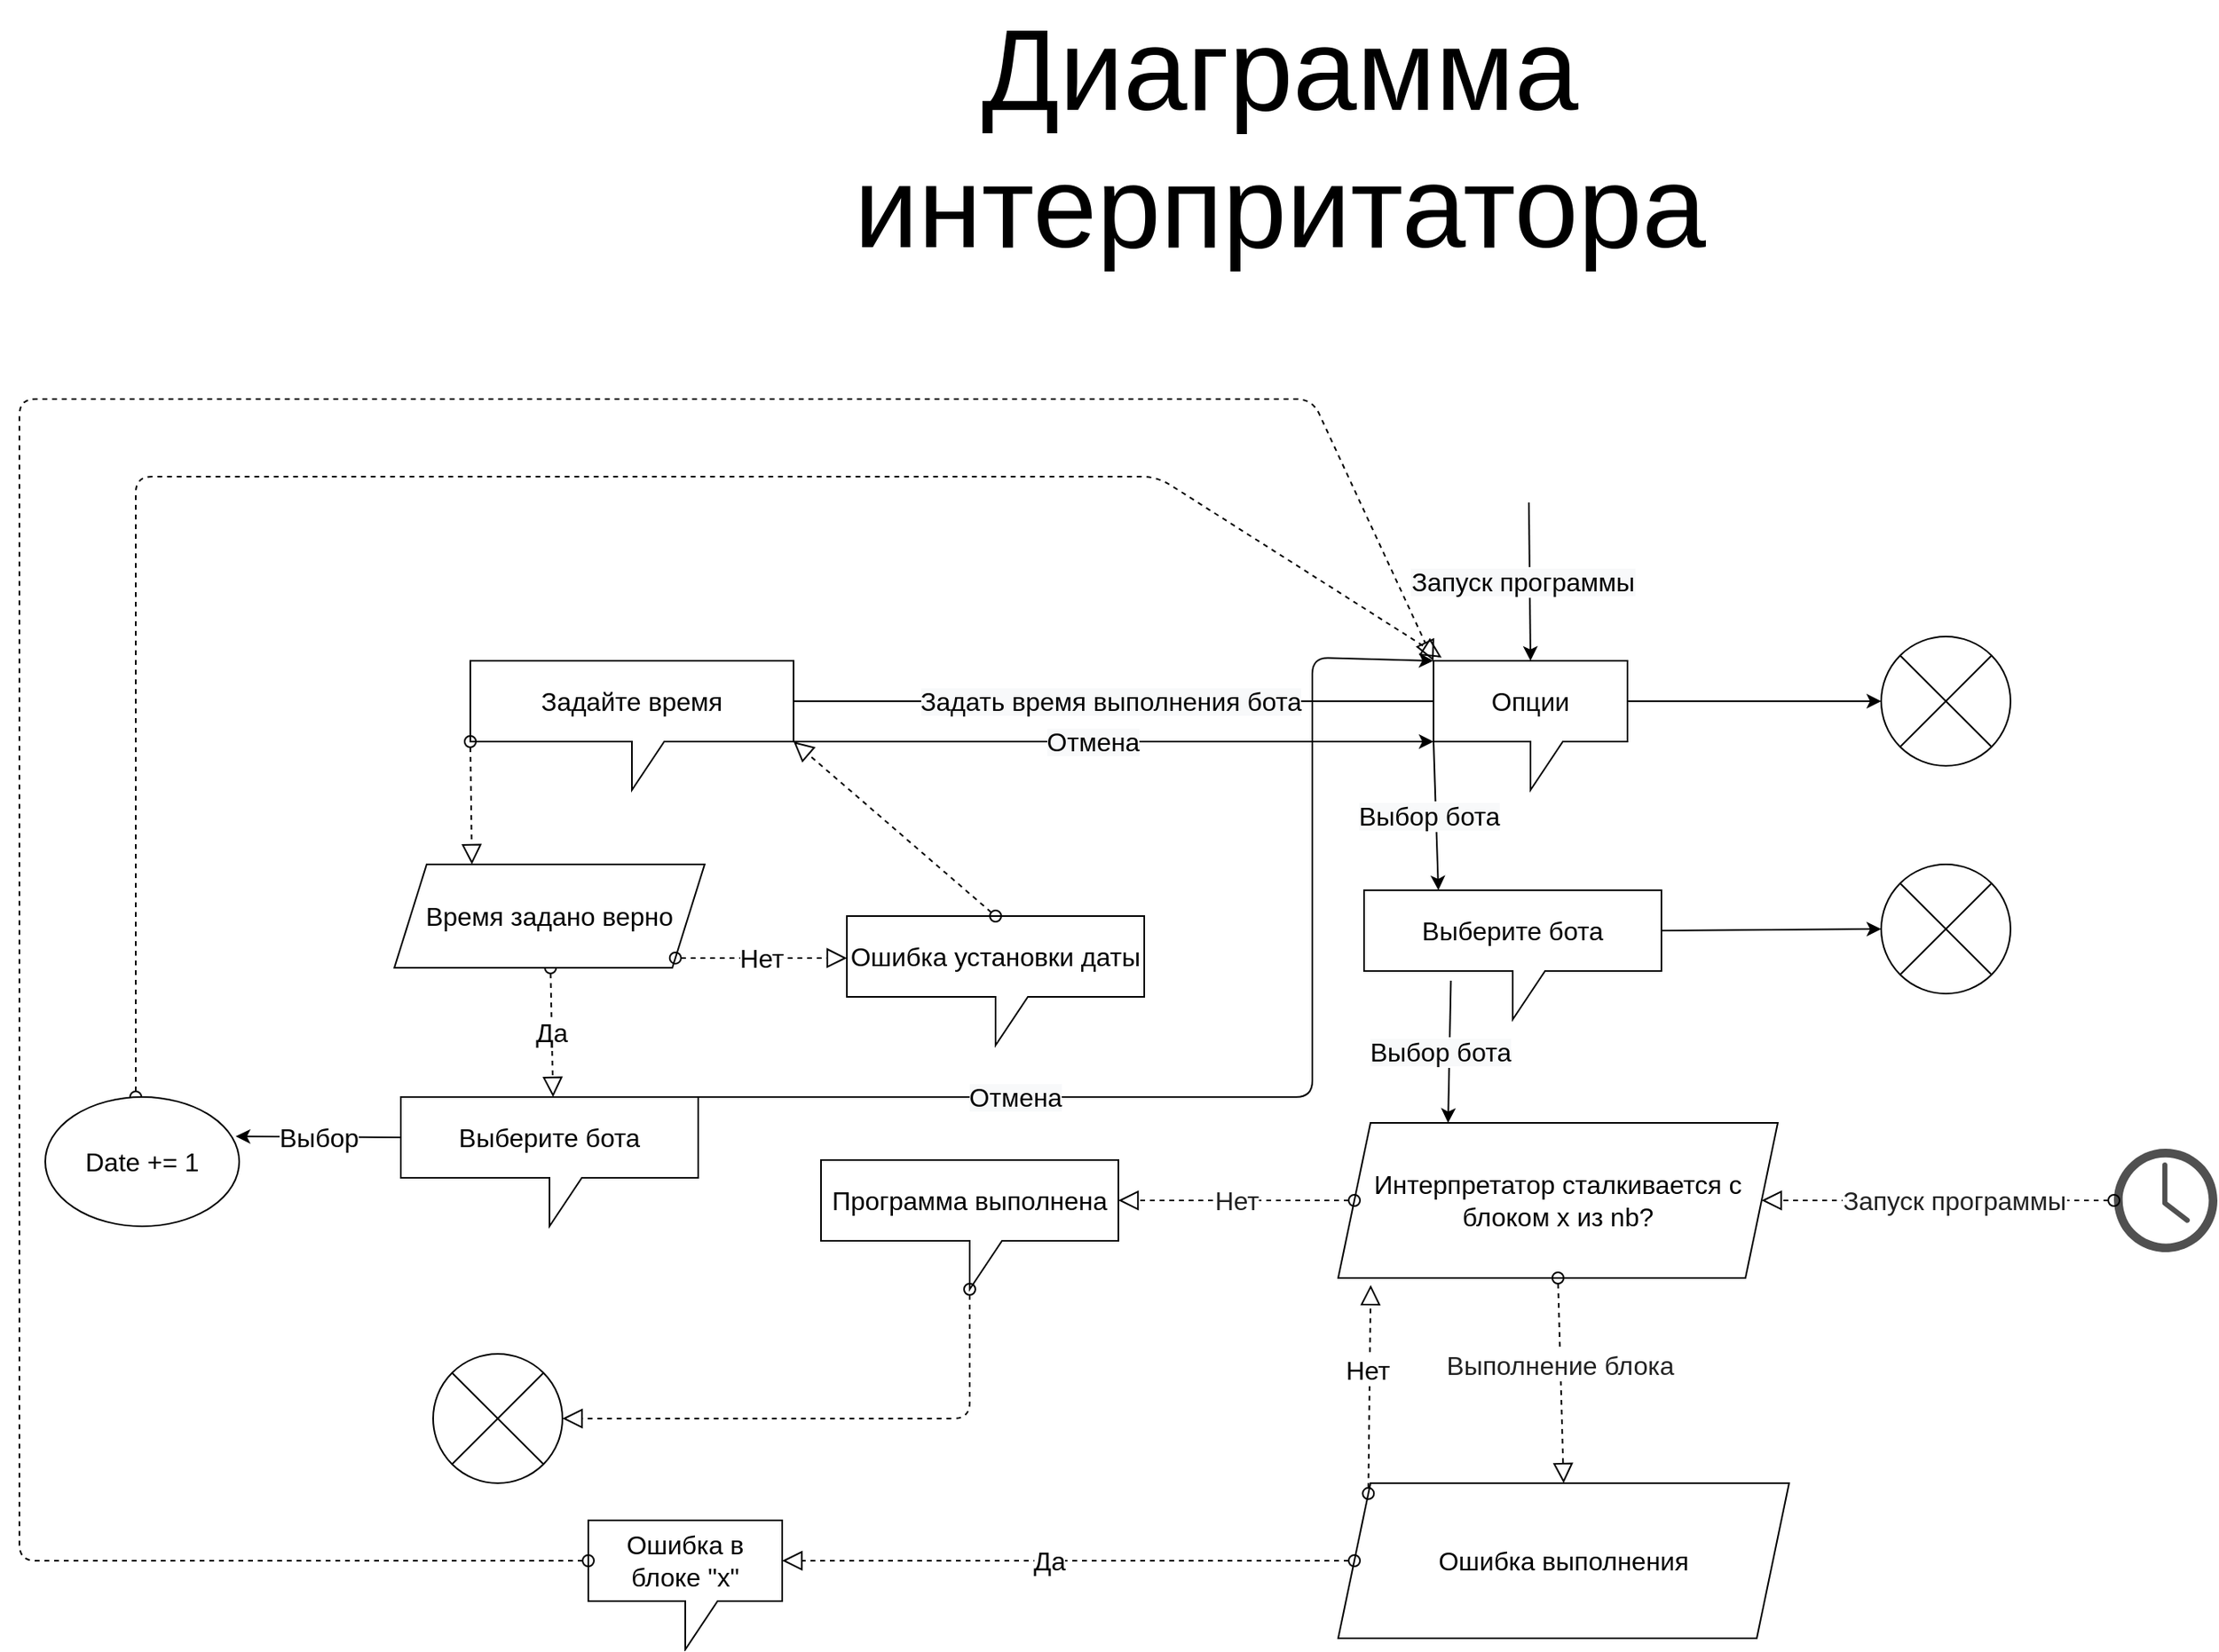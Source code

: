 <mxfile version="13.8.9" type="device"><diagram id="QBqy_jW14wOdCSK7h51d" name="Page-1"><mxGraphModel dx="1574" dy="2810" grid="1" gridSize="16" guides="1" tooltips="1" connect="1" arrows="1" fold="1" page="1" pageScale="1" pageWidth="827" pageHeight="1169" math="0" shadow="0"><root><mxCell id="0"/><mxCell id="1" parent="0"/><mxCell id="OvT4VHUGfJcoTWOGY5_C-1" value="&lt;font style=&quot;font-size: 71px&quot;&gt;Диаграмма интерпритатора&lt;br&gt;&lt;br&gt;&lt;/font&gt;" style="text;html=1;strokeColor=none;fillColor=none;align=center;verticalAlign=middle;whiteSpace=wrap;rounded=0;" parent="1" vertex="1"><mxGeometry x="305" y="-2064" width="630" height="210" as="geometry"/></mxCell><mxCell id="OvT4VHUGfJcoTWOGY5_C-4" value="вы" style="endArrow=classic;html=1;entryX=0.5;entryY=0;entryDx=0;entryDy=0;entryPerimeter=0;" parent="1" edge="1" target="aeJeW7G-2zIanx6ASoJL-40"><mxGeometry relative="1" as="geometry"><mxPoint x="774" y="-1776" as="sourcePoint"/><mxPoint x="773.587" y="-1604.35" as="targetPoint"/></mxGeometry></mxCell><mxCell id="OvT4VHUGfJcoTWOGY5_C-5" value="&lt;span style=&quot;font-size: 16px ; background-color: rgb(248 , 249 , 250)&quot;&gt;Запуск программы&lt;/span&gt;" style="edgeLabel;resizable=0;html=1;align=center;verticalAlign=middle;" parent="OvT4VHUGfJcoTWOGY5_C-4" connectable="0" vertex="1"><mxGeometry relative="1" as="geometry"><mxPoint x="-5" as="offset"/></mxGeometry></mxCell><mxCell id="aeJeW7G-2zIanx6ASoJL-1" value="" style="pointerEvents=1;shadow=0;dashed=0;html=1;strokeColor=none;fillColor=#505050;labelPosition=center;verticalLabelPosition=bottom;verticalAlign=top;outlineConnect=0;align=center;shape=mxgraph.office.concepts.clock;" vertex="1" parent="1"><mxGeometry x="1136" y="-1376" width="64" height="64" as="geometry"/></mxCell><mxCell id="aeJeW7G-2zIanx6ASoJL-2" value="" style="startArrow=oval;startFill=0;startSize=7;endArrow=block;endFill=0;endSize=10;dashed=1;html=1;entryX=1;entryY=0.5;entryDx=0;entryDy=0;" edge="1" parent="1" source="aeJeW7G-2zIanx6ASoJL-1" target="aeJeW7G-2zIanx6ASoJL-5"><mxGeometry width="100" relative="1" as="geometry"><mxPoint x="496" y="-1680" as="sourcePoint"/><mxPoint x="570.413" y="-1604.35" as="targetPoint"/></mxGeometry></mxCell><mxCell id="aeJeW7G-2zIanx6ASoJL-3" value="&lt;div style=&quot;text-align: left; font-size: 16px;&quot;&gt;&lt;font color=&quot;#222222&quot; face=&quot;arial, sans-serif&quot; style=&quot;font-size: 16px;&quot;&gt;&lt;span style=&quot;font-size: 16px;&quot;&gt;Запуск программы&lt;/span&gt;&lt;/font&gt;&lt;/div&gt;" style="edgeLabel;html=1;align=center;verticalAlign=middle;resizable=0;points=[];fontSize=16;" vertex="1" connectable="0" parent="aeJeW7G-2zIanx6ASoJL-2"><mxGeometry x="-0.348" y="5" relative="1" as="geometry"><mxPoint x="-28.0" y="-5.0" as="offset"/></mxGeometry></mxCell><mxCell id="aeJeW7G-2zIanx6ASoJL-5" value="Интерпретатор сталкивается с блоком x из nb?" style="shape=parallelogram;perimeter=parallelogramPerimeter;whiteSpace=wrap;html=1;fixedSize=1;fontSize=16;" vertex="1" parent="1"><mxGeometry x="656" y="-1392" width="272" height="96" as="geometry"/></mxCell><mxCell id="aeJeW7G-2zIanx6ASoJL-10" value="" style="startArrow=oval;startFill=0;startSize=7;endArrow=block;endFill=0;endSize=10;dashed=1;html=1;exitX=0;exitY=0.5;exitDx=0;exitDy=0;entryX=0;entryY=0;entryDx=184;entryDy=25;entryPerimeter=0;" edge="1" parent="1" source="aeJeW7G-2zIanx6ASoJL-5" target="aeJeW7G-2zIanx6ASoJL-12"><mxGeometry width="100" relative="1" as="geometry"><mxPoint x="585.304" y="-1705" as="sourcePoint"/><mxPoint x="352" y="-1552" as="targetPoint"/></mxGeometry></mxCell><mxCell id="aeJeW7G-2zIanx6ASoJL-11" value="&lt;div style=&quot;text-align: left ; font-size: 16px&quot;&gt;&lt;font color=&quot;#222222&quot; face=&quot;arial, sans-serif&quot;&gt;Нет&lt;/font&gt;&lt;/div&gt;" style="edgeLabel;html=1;align=center;verticalAlign=middle;resizable=0;points=[];fontSize=16;" vertex="1" connectable="0" parent="aeJeW7G-2zIanx6ASoJL-10"><mxGeometry x="-0.348" y="5" relative="1" as="geometry"><mxPoint x="-25.67" y="-5.0" as="offset"/></mxGeometry></mxCell><mxCell id="aeJeW7G-2zIanx6ASoJL-12" value="Программа выполнена" style="shape=callout;whiteSpace=wrap;html=1;perimeter=calloutPerimeter;fontSize=16;" vertex="1" parent="1"><mxGeometry x="336" y="-1369" width="184" height="80" as="geometry"/></mxCell><mxCell id="aeJeW7G-2zIanx6ASoJL-14" value="" style="startArrow=oval;startFill=0;startSize=7;endArrow=block;endFill=0;endSize=10;dashed=1;html=1;exitX=0;exitY=0;exitDx=92;exitDy=80;exitPerimeter=0;entryX=1;entryY=0.5;entryDx=0;entryDy=0;" edge="1" parent="1" source="aeJeW7G-2zIanx6ASoJL-12" target="aeJeW7G-2zIanx6ASoJL-26"><mxGeometry width="100" relative="1" as="geometry"><mxPoint x="171" y="-1536" as="sourcePoint"/><mxPoint x="128" y="-1351" as="targetPoint"/><Array as="points"><mxPoint x="428" y="-1209"/></Array></mxGeometry></mxCell><mxCell id="aeJeW7G-2zIanx6ASoJL-17" value="Выберите бота" style="shape=callout;whiteSpace=wrap;html=1;perimeter=calloutPerimeter;fontSize=16;" vertex="1" parent="1"><mxGeometry x="672" y="-1536" width="184" height="80" as="geometry"/></mxCell><mxCell id="aeJeW7G-2zIanx6ASoJL-20" value="" style="shape=sumEllipse;perimeter=ellipsePerimeter;whiteSpace=wrap;html=1;backgroundOutline=1;fontSize=16;" vertex="1" parent="1"><mxGeometry x="992" y="-1552" width="80" height="80" as="geometry"/></mxCell><mxCell id="aeJeW7G-2zIanx6ASoJL-23" value="" style="endArrow=classic;html=1;fontSize=16;exitX=0;exitY=0;exitDx=184;exitDy=25;exitPerimeter=0;entryX=0;entryY=0.5;entryDx=0;entryDy=0;" edge="1" parent="1" source="aeJeW7G-2zIanx6ASoJL-17" target="aeJeW7G-2zIanx6ASoJL-20"><mxGeometry width="50" height="50" relative="1" as="geometry"><mxPoint x="576" y="-1390" as="sourcePoint"/><mxPoint x="626" y="-1440" as="targetPoint"/></mxGeometry></mxCell><mxCell id="aeJeW7G-2zIanx6ASoJL-24" value="вы" style="endArrow=classic;html=1;exitX=0.292;exitY=0.7;exitDx=0;exitDy=0;exitPerimeter=0;entryX=0.25;entryY=0;entryDx=0;entryDy=0;" edge="1" parent="1" source="aeJeW7G-2zIanx6ASoJL-17" target="aeJeW7G-2zIanx6ASoJL-5"><mxGeometry relative="1" as="geometry"><mxPoint x="790" y="-1760" as="sourcePoint"/><mxPoint x="786" y="-1392" as="targetPoint"/></mxGeometry></mxCell><mxCell id="aeJeW7G-2zIanx6ASoJL-25" value="&lt;span style=&quot;font-size: 16px ; background-color: rgb(248 , 249 , 250)&quot;&gt;Выбор бота&lt;/span&gt;" style="edgeLabel;resizable=0;html=1;align=center;verticalAlign=middle;" connectable="0" vertex="1" parent="aeJeW7G-2zIanx6ASoJL-24"><mxGeometry relative="1" as="geometry"><mxPoint x="-6" as="offset"/></mxGeometry></mxCell><mxCell id="aeJeW7G-2zIanx6ASoJL-26" value="" style="shape=sumEllipse;perimeter=ellipsePerimeter;whiteSpace=wrap;html=1;backgroundOutline=1;fontSize=16;" vertex="1" parent="1"><mxGeometry x="96" y="-1249" width="80" height="80" as="geometry"/></mxCell><mxCell id="aeJeW7G-2zIanx6ASoJL-27" value="" style="startArrow=oval;startFill=0;startSize=7;endArrow=block;endFill=0;endSize=10;dashed=1;html=1;exitX=0.5;exitY=1;exitDx=0;exitDy=0;entryX=0.5;entryY=0;entryDx=0;entryDy=0;" edge="1" parent="1" source="aeJeW7G-2zIanx6ASoJL-5" target="aeJeW7G-2zIanx6ASoJL-29"><mxGeometry width="100" relative="1" as="geometry"><mxPoint x="766.217" y="-1296.002" as="sourcePoint"/><mxPoint x="761.78" y="-1168.33" as="targetPoint"/></mxGeometry></mxCell><mxCell id="aeJeW7G-2zIanx6ASoJL-28" value="&lt;div style=&quot;text-align: left ; font-size: 16px&quot;&gt;&lt;font color=&quot;#222222&quot; face=&quot;arial, sans-serif&quot;&gt;Выполнение блока&lt;/font&gt;&lt;/div&gt;" style="edgeLabel;html=1;align=center;verticalAlign=middle;resizable=0;points=[];fontSize=16;" vertex="1" connectable="0" parent="aeJeW7G-2zIanx6ASoJL-27"><mxGeometry x="-0.348" y="5" relative="1" as="geometry"><mxPoint x="-5.0" y="11.99" as="offset"/></mxGeometry></mxCell><mxCell id="aeJeW7G-2zIanx6ASoJL-29" value="Ошибка выполнения" style="shape=parallelogram;perimeter=parallelogramPerimeter;whiteSpace=wrap;html=1;fixedSize=1;fontSize=16;" vertex="1" parent="1"><mxGeometry x="656" y="-1169" width="279" height="96" as="geometry"/></mxCell><mxCell id="aeJeW7G-2zIanx6ASoJL-30" value="" style="startArrow=oval;startFill=0;startSize=7;endArrow=block;endFill=0;endSize=10;dashed=1;html=1;exitX=0;exitY=0.5;exitDx=0;exitDy=0;entryX=0;entryY=0;entryDx=120;entryDy=25;entryPerimeter=0;" edge="1" parent="1" source="aeJeW7G-2zIanx6ASoJL-29" target="aeJeW7G-2zIanx6ASoJL-32"><mxGeometry width="100" relative="1" as="geometry"><mxPoint x="682" y="-1328" as="sourcePoint"/><mxPoint x="560" y="-1121" as="targetPoint"/></mxGeometry></mxCell><mxCell id="aeJeW7G-2zIanx6ASoJL-34" value="Да" style="edgeLabel;html=1;align=center;verticalAlign=middle;resizable=0;points=[];fontSize=16;" vertex="1" connectable="0" parent="aeJeW7G-2zIanx6ASoJL-30"><mxGeometry x="0.206" y="-1" relative="1" as="geometry"><mxPoint x="24.33" y="1" as="offset"/></mxGeometry></mxCell><mxCell id="aeJeW7G-2zIanx6ASoJL-32" value="Ошибка в блоке &quot;x&quot;" style="shape=callout;whiteSpace=wrap;html=1;perimeter=calloutPerimeter;fontSize=16;base=20;" vertex="1" parent="1"><mxGeometry x="192" y="-1146" width="120" height="80" as="geometry"/></mxCell><mxCell id="aeJeW7G-2zIanx6ASoJL-33" value="" style="startArrow=oval;startFill=0;startSize=7;endArrow=block;endFill=0;endSize=10;dashed=1;html=1;exitX=0;exitY=0;exitDx=0;exitDy=25;exitPerimeter=0;entryX=0;entryY=0;entryDx=0;entryDy=0;entryPerimeter=0;" edge="1" parent="1" source="aeJeW7G-2zIanx6ASoJL-32" target="aeJeW7G-2zIanx6ASoJL-40"><mxGeometry width="100" relative="1" as="geometry"><mxPoint x="682" y="-1105.0" as="sourcePoint"/><mxPoint x="32" y="-1824" as="targetPoint"/><Array as="points"><mxPoint x="-160" y="-1121"/><mxPoint x="-160" y="-1840"/><mxPoint x="640" y="-1840"/></Array></mxGeometry></mxCell><mxCell id="aeJeW7G-2zIanx6ASoJL-35" value="" style="startArrow=oval;startFill=0;startSize=7;endArrow=block;endFill=0;endSize=10;dashed=1;html=1;exitX=0;exitY=0;exitDx=0;exitDy=0;entryX=0.074;entryY=1.045;entryDx=0;entryDy=0;entryPerimeter=0;" edge="1" parent="1" source="aeJeW7G-2zIanx6ASoJL-29" target="aeJeW7G-2zIanx6ASoJL-5"><mxGeometry width="100" relative="1" as="geometry"><mxPoint x="682" y="-1105.0" as="sourcePoint"/><mxPoint x="520.0" y="-1105.0" as="targetPoint"/></mxGeometry></mxCell><mxCell id="aeJeW7G-2zIanx6ASoJL-36" value="Нет" style="edgeLabel;html=1;align=center;verticalAlign=middle;resizable=0;points=[];fontSize=16;" vertex="1" connectable="0" parent="aeJeW7G-2zIanx6ASoJL-35"><mxGeometry x="0.206" y="-1" relative="1" as="geometry"><mxPoint x="-2.87" y="1.14" as="offset"/></mxGeometry></mxCell><mxCell id="aeJeW7G-2zIanx6ASoJL-40" value="Опции" style="shape=callout;whiteSpace=wrap;html=1;perimeter=calloutPerimeter;fontSize=16;" vertex="1" parent="1"><mxGeometry x="715" y="-1678" width="120" height="80" as="geometry"/></mxCell><mxCell id="aeJeW7G-2zIanx6ASoJL-41" value="вы" style="endArrow=classic;html=1;entryX=0.25;entryY=0;entryDx=0;entryDy=0;entryPerimeter=0;exitX=0;exitY=0;exitDx=0;exitDy=50;exitPerimeter=0;" edge="1" parent="1" source="aeJeW7G-2zIanx6ASoJL-40" target="aeJeW7G-2zIanx6ASoJL-17"><mxGeometry relative="1" as="geometry"><mxPoint x="608.0" y="-1632" as="sourcePoint"/><mxPoint x="609" y="-1534" as="targetPoint"/></mxGeometry></mxCell><mxCell id="aeJeW7G-2zIanx6ASoJL-42" value="&lt;span style=&quot;font-size: 16px ; background-color: rgb(248 , 249 , 250)&quot;&gt;Выбор бота&lt;/span&gt;" style="edgeLabel;resizable=0;html=1;align=center;verticalAlign=middle;" connectable="0" vertex="1" parent="aeJeW7G-2zIanx6ASoJL-41"><mxGeometry relative="1" as="geometry"><mxPoint x="-5" as="offset"/></mxGeometry></mxCell><mxCell id="aeJeW7G-2zIanx6ASoJL-43" value="вы" style="endArrow=classic;html=1;entryX=0;entryY=0;entryDx=0;entryDy=25;entryPerimeter=0;exitX=0;exitY=0;exitDx=0;exitDy=25;exitPerimeter=0;" edge="1" parent="1" source="aeJeW7G-2zIanx6ASoJL-40" target="aeJeW7G-2zIanx6ASoJL-45"><mxGeometry relative="1" as="geometry"><mxPoint x="720" y="-1653" as="sourcePoint"/><mxPoint x="1088" y="-1653" as="targetPoint"/></mxGeometry></mxCell><mxCell id="aeJeW7G-2zIanx6ASoJL-44" value="&lt;span style=&quot;font-size: 16px; background-color: rgb(248, 249, 250);&quot;&gt;Задать время выполнения бота&lt;/span&gt;" style="edgeLabel;resizable=0;html=1;align=center;verticalAlign=middle;fontSize=16;" connectable="0" vertex="1" parent="aeJeW7G-2zIanx6ASoJL-43"><mxGeometry relative="1" as="geometry"><mxPoint x="98.07" as="offset"/></mxGeometry></mxCell><mxCell id="aeJeW7G-2zIanx6ASoJL-45" value="Задайте время" style="shape=callout;whiteSpace=wrap;html=1;perimeter=calloutPerimeter;fontSize=16;" vertex="1" parent="1"><mxGeometry x="119" y="-1678" width="200" height="80" as="geometry"/></mxCell><mxCell id="aeJeW7G-2zIanx6ASoJL-48" value="&lt;font style=&quot;font-size: 16px&quot;&gt;Да&lt;/font&gt;" style="startArrow=oval;startFill=0;startSize=7;endArrow=block;endFill=0;endSize=10;dashed=1;html=1;entryX=0.512;entryY=0;entryDx=0;entryDy=0;entryPerimeter=0;" edge="1" parent="1" source="aeJeW7G-2zIanx6ASoJL-61" target="aeJeW7G-2zIanx6ASoJL-49"><mxGeometry width="100" relative="1" as="geometry"><mxPoint x="154" y="-1456" as="sourcePoint"/><mxPoint x="1400" y="-1504" as="targetPoint"/></mxGeometry></mxCell><mxCell id="aeJeW7G-2zIanx6ASoJL-49" value="Выберите бота" style="shape=callout;whiteSpace=wrap;html=1;perimeter=calloutPerimeter;fontSize=16;" vertex="1" parent="1"><mxGeometry x="76" y="-1408" width="184" height="80" as="geometry"/></mxCell><mxCell id="aeJeW7G-2zIanx6ASoJL-58" value="" style="endArrow=classic;html=1;entryX=0;entryY=0;entryDx=0;entryDy=50;entryPerimeter=0;exitX=0;exitY=0;exitDx=184;exitDy=50;exitPerimeter=0;" edge="1" parent="1" source="aeJeW7G-2zIanx6ASoJL-45" target="aeJeW7G-2zIanx6ASoJL-40"><mxGeometry relative="1" as="geometry"><mxPoint x="731" y="-1612" as="sourcePoint"/><mxPoint x="734" y="-1520" as="targetPoint"/></mxGeometry></mxCell><mxCell id="aeJeW7G-2zIanx6ASoJL-59" value="&lt;span style=&quot;font-size: 16px ; background-color: rgb(248 , 249 , 250)&quot;&gt;Отмена&lt;/span&gt;" style="edgeLabel;resizable=0;html=1;align=center;verticalAlign=middle;" connectable="0" vertex="1" parent="aeJeW7G-2zIanx6ASoJL-58"><mxGeometry relative="1" as="geometry"><mxPoint x="-5" as="offset"/></mxGeometry></mxCell><mxCell id="aeJeW7G-2zIanx6ASoJL-61" value="Время задано верно" style="shape=parallelogram;perimeter=parallelogramPerimeter;whiteSpace=wrap;html=1;fixedSize=1;fontSize=16;" vertex="1" parent="1"><mxGeometry x="72" y="-1552" width="192" height="64" as="geometry"/></mxCell><mxCell id="aeJeW7G-2zIanx6ASoJL-64" value="" style="startArrow=oval;startFill=0;startSize=7;endArrow=block;endFill=0;endSize=10;dashed=1;html=1;exitX=0;exitY=0;exitDx=0;exitDy=50;exitPerimeter=0;entryX=0.25;entryY=0;entryDx=0;entryDy=0;" edge="1" parent="1" source="aeJeW7G-2zIanx6ASoJL-45" target="aeJeW7G-2zIanx6ASoJL-61"><mxGeometry width="100" relative="1" as="geometry"><mxPoint x="444" y="-1273" as="sourcePoint"/><mxPoint x="224" y="-1272" as="targetPoint"/></mxGeometry></mxCell><mxCell id="aeJeW7G-2zIanx6ASoJL-65" value="&lt;font style=&quot;font-size: 16px&quot;&gt;Нет&lt;/font&gt;" style="startArrow=oval;startFill=0;startSize=7;endArrow=block;endFill=0;endSize=10;dashed=1;html=1;exitX=1;exitY=1;exitDx=0;exitDy=0;" edge="1" parent="1" source="aeJeW7G-2zIanx6ASoJL-61"><mxGeometry width="100" relative="1" as="geometry"><mxPoint x="181.202" y="-1472" as="sourcePoint"/><mxPoint x="352" y="-1494" as="targetPoint"/></mxGeometry></mxCell><mxCell id="aeJeW7G-2zIanx6ASoJL-66" value="Ошибка установки даты" style="shape=callout;whiteSpace=wrap;html=1;perimeter=calloutPerimeter;fontSize=16;" vertex="1" parent="1"><mxGeometry x="352" y="-1520" width="184" height="80" as="geometry"/></mxCell><mxCell id="aeJeW7G-2zIanx6ASoJL-67" value="" style="startArrow=oval;startFill=0;startSize=7;endArrow=block;endFill=0;endSize=10;dashed=1;html=1;exitX=0.5;exitY=0;exitDx=0;exitDy=0;exitPerimeter=0;entryX=0;entryY=0;entryDx=200;entryDy=50;entryPerimeter=0;" edge="1" parent="1" source="aeJeW7G-2zIanx6ASoJL-66" target="aeJeW7G-2zIanx6ASoJL-45"><mxGeometry width="100" relative="1" as="geometry"><mxPoint x="135" y="-1612" as="sourcePoint"/><mxPoint x="136" y="-1536" as="targetPoint"/></mxGeometry></mxCell><mxCell id="aeJeW7G-2zIanx6ASoJL-69" value="" style="endArrow=classic;html=1;exitX=1;exitY=0;exitDx=0;exitDy=0;exitPerimeter=0;entryX=0;entryY=0;entryDx=0;entryDy=0;entryPerimeter=0;" edge="1" parent="1" source="aeJeW7G-2zIanx6ASoJL-49" target="aeJeW7G-2zIanx6ASoJL-40"><mxGeometry relative="1" as="geometry"><mxPoint x="319" y="-1612" as="sourcePoint"/><mxPoint x="640" y="-1600" as="targetPoint"/><Array as="points"><mxPoint x="640" y="-1408"/><mxPoint x="640" y="-1680"/></Array></mxGeometry></mxCell><mxCell id="aeJeW7G-2zIanx6ASoJL-70" value="&lt;span style=&quot;font-size: 16px ; background-color: rgb(248 , 249 , 250)&quot;&gt;Отмена&lt;/span&gt;" style="edgeLabel;resizable=0;html=1;align=center;verticalAlign=middle;" connectable="0" vertex="1" parent="aeJeW7G-2zIanx6ASoJL-69"><mxGeometry relative="1" as="geometry"><mxPoint x="-168" as="offset"/></mxGeometry></mxCell><mxCell id="aeJeW7G-2zIanx6ASoJL-80" value="Выбор" style="endArrow=classic;html=1;fontSize=16;exitX=0;exitY=0;exitDx=0;exitDy=25;exitPerimeter=0;" edge="1" parent="1" source="aeJeW7G-2zIanx6ASoJL-49"><mxGeometry width="50" height="50" relative="1" as="geometry"><mxPoint x="872" y="-1495" as="sourcePoint"/><mxPoint x="-26.157" y="-1383.623" as="targetPoint"/></mxGeometry></mxCell><mxCell id="aeJeW7G-2zIanx6ASoJL-81" value="" style="startArrow=oval;startFill=0;startSize=7;endArrow=block;endFill=0;endSize=10;dashed=1;html=1;exitX=0.5;exitY=0;exitDx=0;exitDy=0;" edge="1" parent="1"><mxGeometry width="100" relative="1" as="geometry"><mxPoint x="-88" y="-1408" as="sourcePoint"/><mxPoint x="720" y="-1680" as="targetPoint"/><Array as="points"><mxPoint x="-88" y="-1792"/><mxPoint x="544" y="-1792"/></Array></mxGeometry></mxCell><mxCell id="aeJeW7G-2zIanx6ASoJL-82" value="Date += 1" style="ellipse;whiteSpace=wrap;html=1;fontSize=16;" vertex="1" parent="1"><mxGeometry x="-144" y="-1408" width="120" height="80" as="geometry"/></mxCell><mxCell id="aeJeW7G-2zIanx6ASoJL-83" value="" style="shape=sumEllipse;perimeter=ellipsePerimeter;whiteSpace=wrap;html=1;backgroundOutline=1;fontSize=16;" vertex="1" parent="1"><mxGeometry x="992" y="-1693" width="80" height="80" as="geometry"/></mxCell><mxCell id="aeJeW7G-2zIanx6ASoJL-84" value="" style="endArrow=classic;html=1;fontSize=16;exitX=0;exitY=0;exitDx=120;exitDy=25;exitPerimeter=0;entryX=0;entryY=0.5;entryDx=0;entryDy=0;" edge="1" parent="1" source="aeJeW7G-2zIanx6ASoJL-40" target="aeJeW7G-2zIanx6ASoJL-83"><mxGeometry width="50" height="50" relative="1" as="geometry"><mxPoint x="872" y="-1495" as="sourcePoint"/><mxPoint x="1008" y="-1496" as="targetPoint"/></mxGeometry></mxCell></root></mxGraphModel></diagram></mxfile>